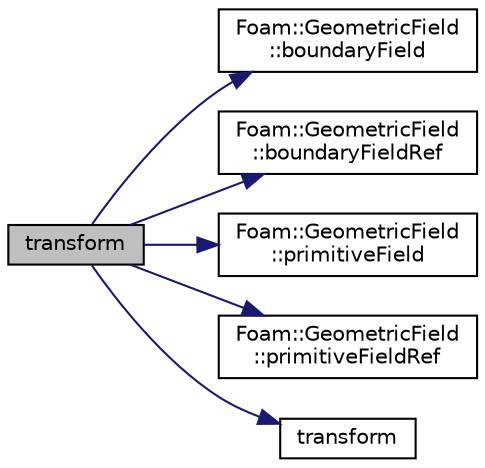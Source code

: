 digraph "transform"
{
  bgcolor="transparent";
  edge [fontname="Helvetica",fontsize="10",labelfontname="Helvetica",labelfontsize="10"];
  node [fontname="Helvetica",fontsize="10",shape=record];
  rankdir="LR";
  Node89231 [label="transform",height=0.2,width=0.4,color="black", fillcolor="grey75", style="filled", fontcolor="black"];
  Node89231 -> Node89232 [color="midnightblue",fontsize="10",style="solid",fontname="Helvetica"];
  Node89232 [label="Foam::GeometricField\l::boundaryField",height=0.2,width=0.4,color="black",URL="$a23249.html#a9ff7de36fba06b4f4f77a75142ad72b6",tooltip="Return const-reference to the boundary field. "];
  Node89231 -> Node89233 [color="midnightblue",fontsize="10",style="solid",fontname="Helvetica"];
  Node89233 [label="Foam::GeometricField\l::boundaryFieldRef",height=0.2,width=0.4,color="black",URL="$a23249.html#af3831c9fea9f6ae7532a6d57cc67c959",tooltip="Return a reference to the boundary field. "];
  Node89231 -> Node89234 [color="midnightblue",fontsize="10",style="solid",fontname="Helvetica"];
  Node89234 [label="Foam::GeometricField\l::primitiveField",height=0.2,width=0.4,color="black",URL="$a23249.html#a3d8b34acd265b26c7d4984d1618f9ee2",tooltip="Return a const-reference to the internal field. "];
  Node89231 -> Node89235 [color="midnightblue",fontsize="10",style="solid",fontname="Helvetica"];
  Node89235 [label="Foam::GeometricField\l::primitiveFieldRef",height=0.2,width=0.4,color="black",URL="$a23249.html#a1c19f056796aa3c294dccefee1f7d26d",tooltip="Return a reference to the internal field. "];
  Node89231 -> Node89236 [color="midnightblue",fontsize="10",style="solid",fontname="Helvetica"];
  Node89236 [label="transform",height=0.2,width=0.4,color="black",URL="$a21851.html#a919915170941701c1223291531ad010c"];
}
